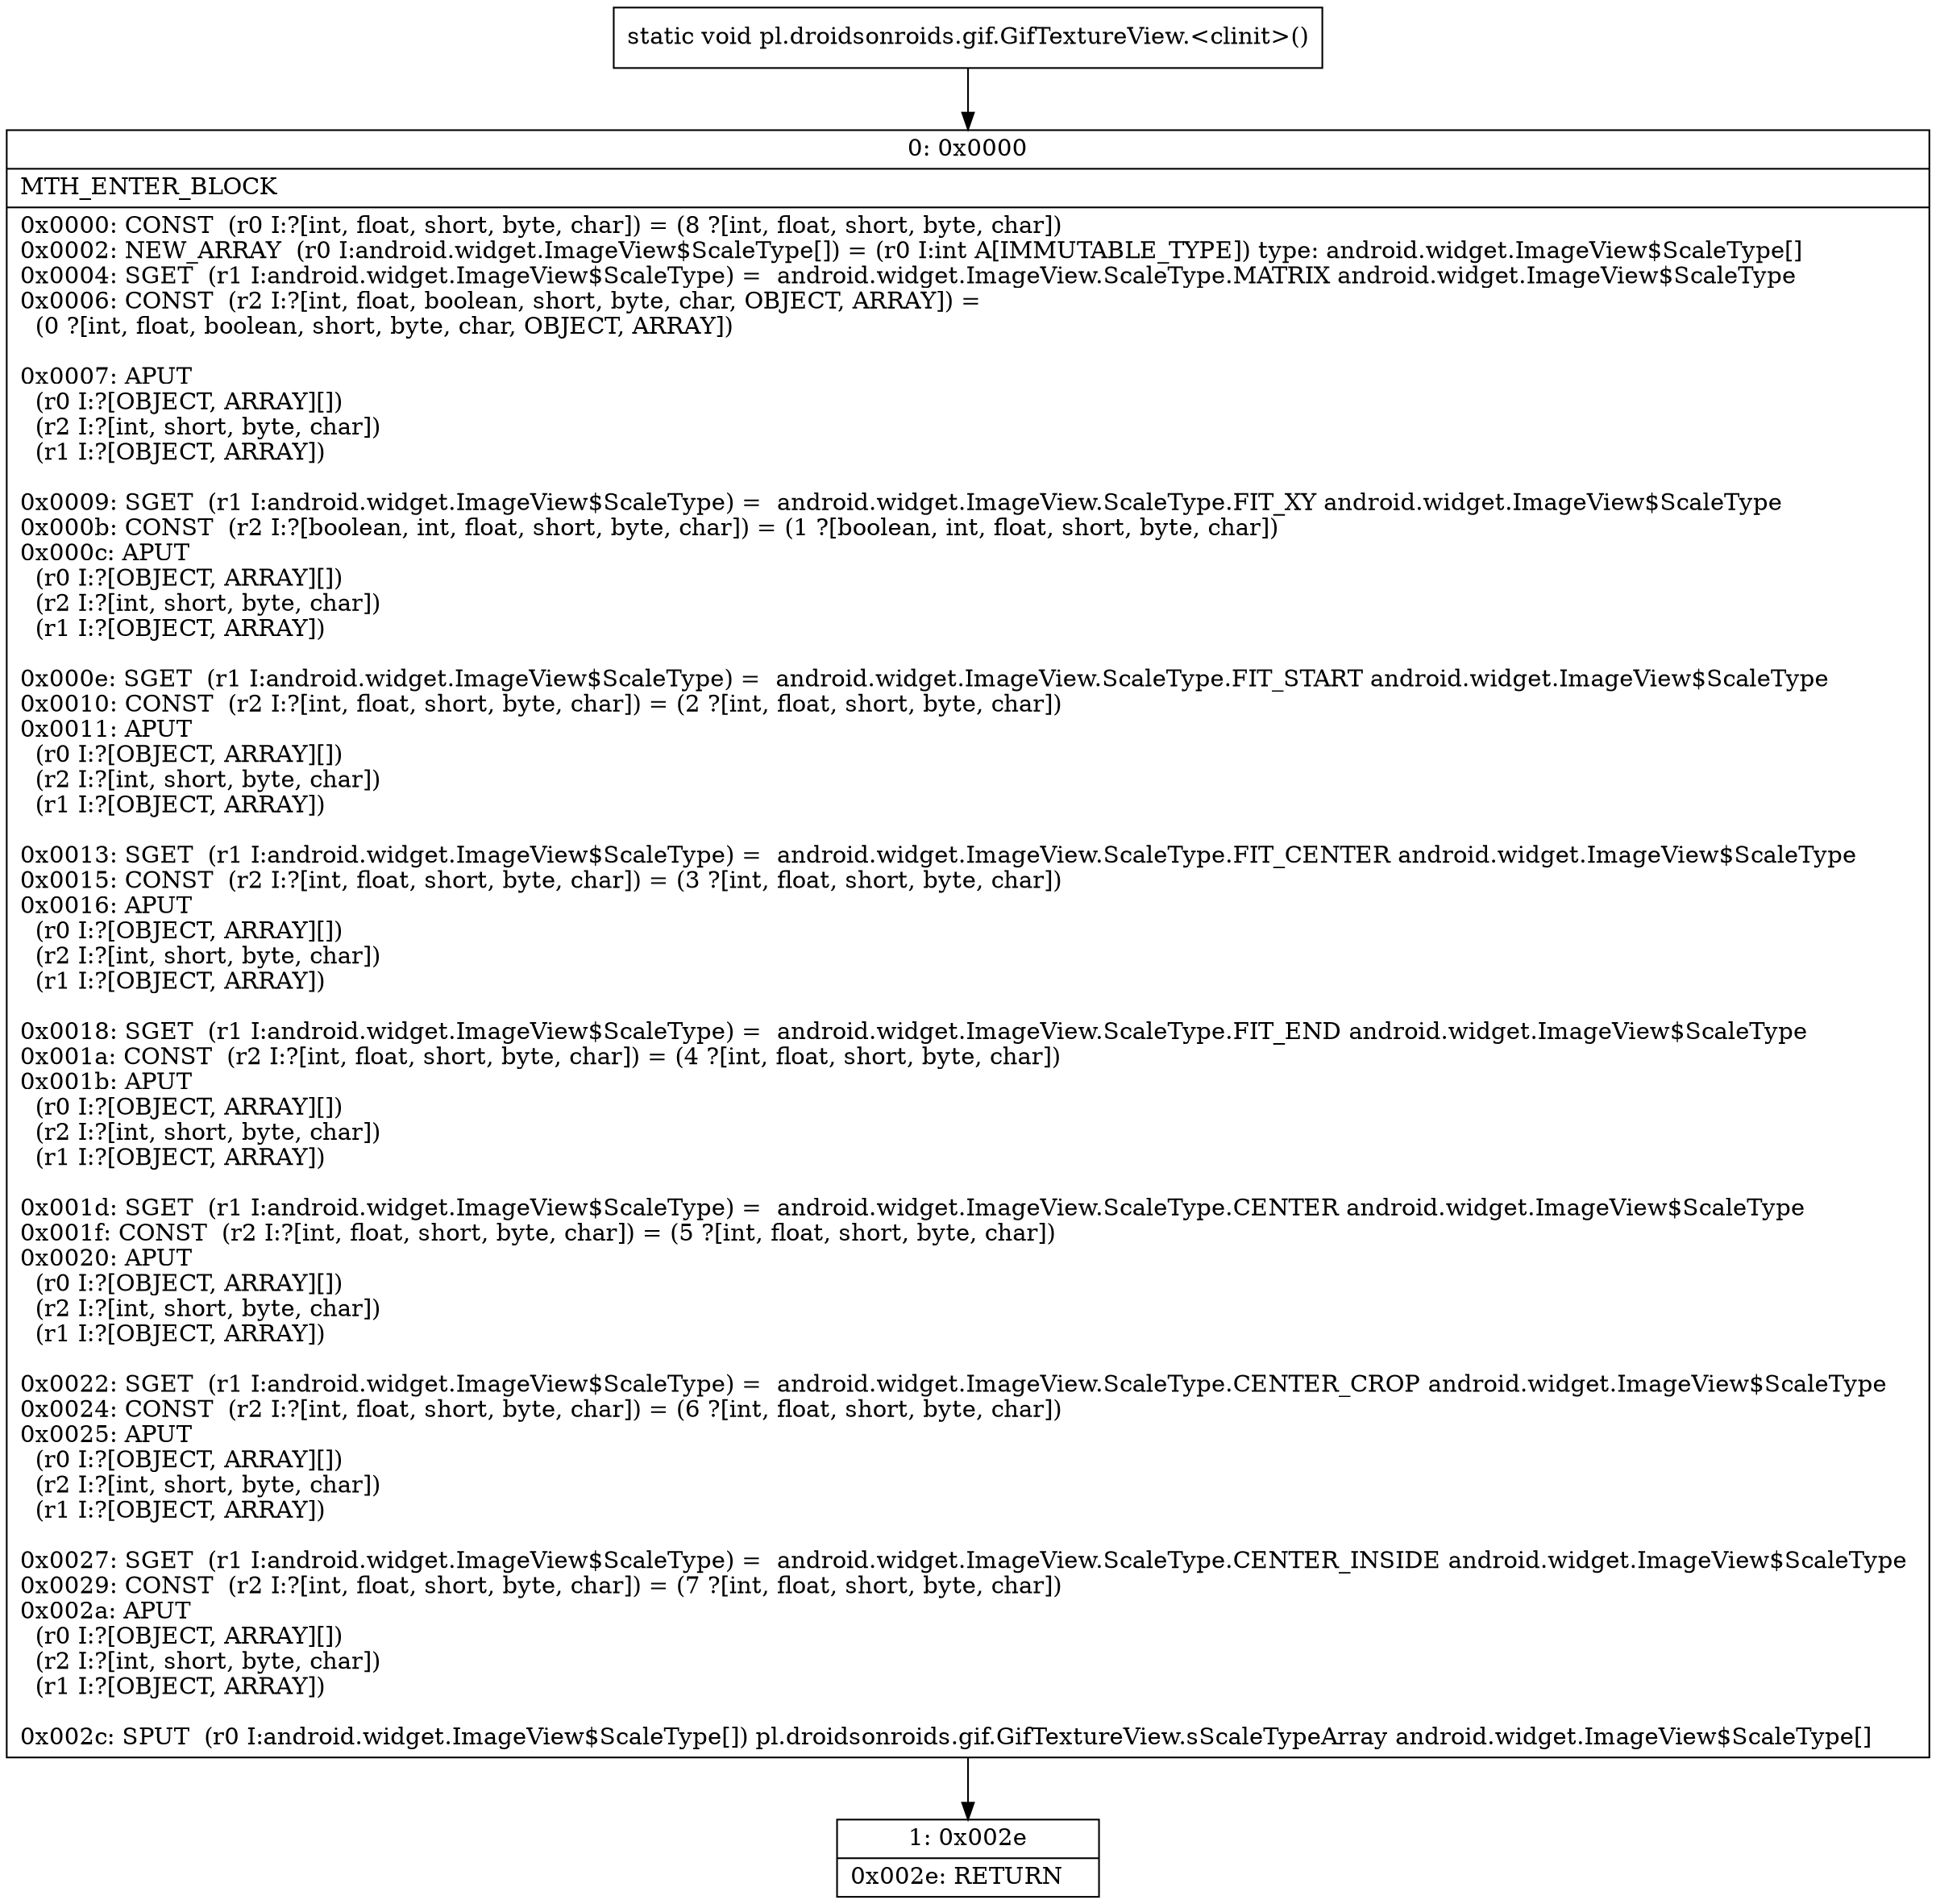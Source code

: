 digraph "CFG forpl.droidsonroids.gif.GifTextureView.\<clinit\>()V" {
Node_0 [shape=record,label="{0\:\ 0x0000|MTH_ENTER_BLOCK\l|0x0000: CONST  (r0 I:?[int, float, short, byte, char]) = (8 ?[int, float, short, byte, char]) \l0x0002: NEW_ARRAY  (r0 I:android.widget.ImageView$ScaleType[]) = (r0 I:int A[IMMUTABLE_TYPE]) type: android.widget.ImageView$ScaleType[] \l0x0004: SGET  (r1 I:android.widget.ImageView$ScaleType) =  android.widget.ImageView.ScaleType.MATRIX android.widget.ImageView$ScaleType \l0x0006: CONST  (r2 I:?[int, float, boolean, short, byte, char, OBJECT, ARRAY]) = \l  (0 ?[int, float, boolean, short, byte, char, OBJECT, ARRAY])\l \l0x0007: APUT  \l  (r0 I:?[OBJECT, ARRAY][])\l  (r2 I:?[int, short, byte, char])\l  (r1 I:?[OBJECT, ARRAY])\l \l0x0009: SGET  (r1 I:android.widget.ImageView$ScaleType) =  android.widget.ImageView.ScaleType.FIT_XY android.widget.ImageView$ScaleType \l0x000b: CONST  (r2 I:?[boolean, int, float, short, byte, char]) = (1 ?[boolean, int, float, short, byte, char]) \l0x000c: APUT  \l  (r0 I:?[OBJECT, ARRAY][])\l  (r2 I:?[int, short, byte, char])\l  (r1 I:?[OBJECT, ARRAY])\l \l0x000e: SGET  (r1 I:android.widget.ImageView$ScaleType) =  android.widget.ImageView.ScaleType.FIT_START android.widget.ImageView$ScaleType \l0x0010: CONST  (r2 I:?[int, float, short, byte, char]) = (2 ?[int, float, short, byte, char]) \l0x0011: APUT  \l  (r0 I:?[OBJECT, ARRAY][])\l  (r2 I:?[int, short, byte, char])\l  (r1 I:?[OBJECT, ARRAY])\l \l0x0013: SGET  (r1 I:android.widget.ImageView$ScaleType) =  android.widget.ImageView.ScaleType.FIT_CENTER android.widget.ImageView$ScaleType \l0x0015: CONST  (r2 I:?[int, float, short, byte, char]) = (3 ?[int, float, short, byte, char]) \l0x0016: APUT  \l  (r0 I:?[OBJECT, ARRAY][])\l  (r2 I:?[int, short, byte, char])\l  (r1 I:?[OBJECT, ARRAY])\l \l0x0018: SGET  (r1 I:android.widget.ImageView$ScaleType) =  android.widget.ImageView.ScaleType.FIT_END android.widget.ImageView$ScaleType \l0x001a: CONST  (r2 I:?[int, float, short, byte, char]) = (4 ?[int, float, short, byte, char]) \l0x001b: APUT  \l  (r0 I:?[OBJECT, ARRAY][])\l  (r2 I:?[int, short, byte, char])\l  (r1 I:?[OBJECT, ARRAY])\l \l0x001d: SGET  (r1 I:android.widget.ImageView$ScaleType) =  android.widget.ImageView.ScaleType.CENTER android.widget.ImageView$ScaleType \l0x001f: CONST  (r2 I:?[int, float, short, byte, char]) = (5 ?[int, float, short, byte, char]) \l0x0020: APUT  \l  (r0 I:?[OBJECT, ARRAY][])\l  (r2 I:?[int, short, byte, char])\l  (r1 I:?[OBJECT, ARRAY])\l \l0x0022: SGET  (r1 I:android.widget.ImageView$ScaleType) =  android.widget.ImageView.ScaleType.CENTER_CROP android.widget.ImageView$ScaleType \l0x0024: CONST  (r2 I:?[int, float, short, byte, char]) = (6 ?[int, float, short, byte, char]) \l0x0025: APUT  \l  (r0 I:?[OBJECT, ARRAY][])\l  (r2 I:?[int, short, byte, char])\l  (r1 I:?[OBJECT, ARRAY])\l \l0x0027: SGET  (r1 I:android.widget.ImageView$ScaleType) =  android.widget.ImageView.ScaleType.CENTER_INSIDE android.widget.ImageView$ScaleType \l0x0029: CONST  (r2 I:?[int, float, short, byte, char]) = (7 ?[int, float, short, byte, char]) \l0x002a: APUT  \l  (r0 I:?[OBJECT, ARRAY][])\l  (r2 I:?[int, short, byte, char])\l  (r1 I:?[OBJECT, ARRAY])\l \l0x002c: SPUT  (r0 I:android.widget.ImageView$ScaleType[]) pl.droidsonroids.gif.GifTextureView.sScaleTypeArray android.widget.ImageView$ScaleType[] \l}"];
Node_1 [shape=record,label="{1\:\ 0x002e|0x002e: RETURN   \l}"];
MethodNode[shape=record,label="{static void pl.droidsonroids.gif.GifTextureView.\<clinit\>() }"];
MethodNode -> Node_0;
Node_0 -> Node_1;
}

